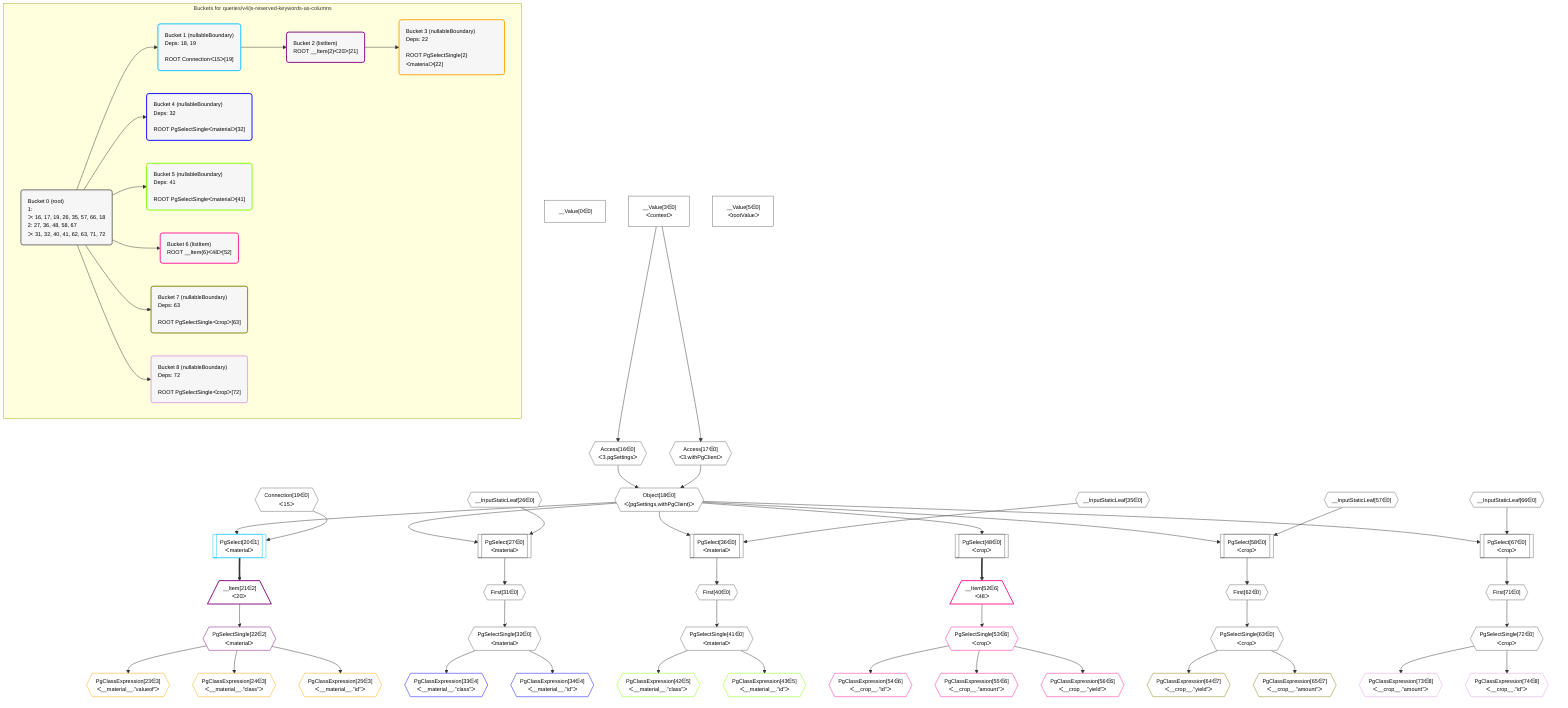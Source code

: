 %%{init: {'themeVariables': { 'fontSize': '12px'}}}%%
graph TD
    classDef path fill:#eee,stroke:#000,color:#000
    classDef plan fill:#fff,stroke-width:1px,color:#000
    classDef itemplan fill:#fff,stroke-width:2px,color:#000
    classDef unbatchedplan fill:#dff,stroke-width:1px,color:#000
    classDef sideeffectplan fill:#fcc,stroke-width:2px,color:#000
    classDef bucket fill:#f6f6f6,color:#000,stroke-width:2px,text-align:left


    %% define steps
    __Value0["__Value[0∈0]"]:::plan
    __Value3["__Value[3∈0]<br />ᐸcontextᐳ"]:::plan
    __Value5["__Value[5∈0]<br />ᐸrootValueᐳ"]:::plan
    Access16{{"Access[16∈0]<br />ᐸ3.pgSettingsᐳ"}}:::plan
    Access17{{"Access[17∈0]<br />ᐸ3.withPgClientᐳ"}}:::plan
    Object18{{"Object[18∈0]<br />ᐸ{pgSettings,withPgClient}ᐳ"}}:::plan
    Connection19{{"Connection[19∈0]<br />ᐸ15ᐳ"}}:::plan
    PgSelect20[["PgSelect[20∈1]<br />ᐸmaterialᐳ"]]:::plan
    __Item21[/"__Item[21∈2]<br />ᐸ20ᐳ"\]:::itemplan
    PgSelectSingle22{{"PgSelectSingle[22∈2]<br />ᐸmaterialᐳ"}}:::plan
    PgClassExpression23{{"PgClassExpression[23∈3]<br />ᐸ__material__.”valueof”ᐳ"}}:::plan
    PgClassExpression24{{"PgClassExpression[24∈3]<br />ᐸ__material__.”class”ᐳ"}}:::plan
    PgClassExpression25{{"PgClassExpression[25∈3]<br />ᐸ__material__.”id”ᐳ"}}:::plan
    __InputStaticLeaf26{{"__InputStaticLeaf[26∈0]"}}:::plan
    PgSelect27[["PgSelect[27∈0]<br />ᐸmaterialᐳ"]]:::plan
    First31{{"First[31∈0]"}}:::plan
    PgSelectSingle32{{"PgSelectSingle[32∈0]<br />ᐸmaterialᐳ"}}:::plan
    PgClassExpression33{{"PgClassExpression[33∈4]<br />ᐸ__material__.”class”ᐳ"}}:::plan
    PgClassExpression34{{"PgClassExpression[34∈4]<br />ᐸ__material__.”id”ᐳ"}}:::plan
    __InputStaticLeaf35{{"__InputStaticLeaf[35∈0]"}}:::plan
    PgSelect36[["PgSelect[36∈0]<br />ᐸmaterialᐳ"]]:::plan
    First40{{"First[40∈0]"}}:::plan
    PgSelectSingle41{{"PgSelectSingle[41∈0]<br />ᐸmaterialᐳ"}}:::plan
    PgClassExpression42{{"PgClassExpression[42∈5]<br />ᐸ__material__.”class”ᐳ"}}:::plan
    PgClassExpression43{{"PgClassExpression[43∈5]<br />ᐸ__material__.”id”ᐳ"}}:::plan
    PgSelect48[["PgSelect[48∈0]<br />ᐸcropᐳ"]]:::plan
    __Item52[/"__Item[52∈6]<br />ᐸ48ᐳ"\]:::itemplan
    PgSelectSingle53{{"PgSelectSingle[53∈6]<br />ᐸcropᐳ"}}:::plan
    PgClassExpression54{{"PgClassExpression[54∈6]<br />ᐸ__crop__.”id”ᐳ"}}:::plan
    PgClassExpression55{{"PgClassExpression[55∈6]<br />ᐸ__crop__.”amount”ᐳ"}}:::plan
    PgClassExpression56{{"PgClassExpression[56∈6]<br />ᐸ__crop__.”yield”ᐳ"}}:::plan
    __InputStaticLeaf57{{"__InputStaticLeaf[57∈0]"}}:::plan
    PgSelect58[["PgSelect[58∈0]<br />ᐸcropᐳ"]]:::plan
    First62{{"First[62∈0]"}}:::plan
    PgSelectSingle63{{"PgSelectSingle[63∈0]<br />ᐸcropᐳ"}}:::plan
    PgClassExpression64{{"PgClassExpression[64∈7]<br />ᐸ__crop__.”yield”ᐳ"}}:::plan
    PgClassExpression65{{"PgClassExpression[65∈7]<br />ᐸ__crop__.”amount”ᐳ"}}:::plan
    __InputStaticLeaf66{{"__InputStaticLeaf[66∈0]"}}:::plan
    PgSelect67[["PgSelect[67∈0]<br />ᐸcropᐳ"]]:::plan
    First71{{"First[71∈0]"}}:::plan
    PgSelectSingle72{{"PgSelectSingle[72∈0]<br />ᐸcropᐳ"}}:::plan
    PgClassExpression73{{"PgClassExpression[73∈8]<br />ᐸ__crop__.”amount”ᐳ"}}:::plan
    PgClassExpression74{{"PgClassExpression[74∈8]<br />ᐸ__crop__.”id”ᐳ"}}:::plan

    %% plan dependencies
    __Value3 --> Access16
    __Value3 --> Access17
    Access16 & Access17 --> Object18
    Object18 & Connection19 --> PgSelect20
    PgSelect20 ==> __Item21
    __Item21 --> PgSelectSingle22
    PgSelectSingle22 --> PgClassExpression23
    PgSelectSingle22 --> PgClassExpression24
    PgSelectSingle22 --> PgClassExpression25
    Object18 & __InputStaticLeaf26 --> PgSelect27
    PgSelect27 --> First31
    First31 --> PgSelectSingle32
    PgSelectSingle32 --> PgClassExpression33
    PgSelectSingle32 --> PgClassExpression34
    Object18 & __InputStaticLeaf35 --> PgSelect36
    PgSelect36 --> First40
    First40 --> PgSelectSingle41
    PgSelectSingle41 --> PgClassExpression42
    PgSelectSingle41 --> PgClassExpression43
    Object18 --> PgSelect48
    PgSelect48 ==> __Item52
    __Item52 --> PgSelectSingle53
    PgSelectSingle53 --> PgClassExpression54
    PgSelectSingle53 --> PgClassExpression55
    PgSelectSingle53 --> PgClassExpression56
    Object18 & __InputStaticLeaf57 --> PgSelect58
    PgSelect58 --> First62
    First62 --> PgSelectSingle63
    PgSelectSingle63 --> PgClassExpression64
    PgSelectSingle63 --> PgClassExpression65
    Object18 & __InputStaticLeaf66 --> PgSelect67
    PgSelect67 --> First71
    First71 --> PgSelectSingle72
    PgSelectSingle72 --> PgClassExpression73
    PgSelectSingle72 --> PgClassExpression74

    subgraph "Buckets for queries/v4/js-reserved-keywords-as-columns"
    Bucket0("Bucket 0 (root)<br />1: <br />ᐳ: 16, 17, 19, 26, 35, 57, 66, 18<br />2: 27, 36, 48, 58, 67<br />ᐳ: 31, 32, 40, 41, 62, 63, 71, 72"):::bucket
    classDef bucket0 stroke:#696969
    class Bucket0,__Value0,__Value3,__Value5,Access16,Access17,Object18,Connection19,__InputStaticLeaf26,PgSelect27,First31,PgSelectSingle32,__InputStaticLeaf35,PgSelect36,First40,PgSelectSingle41,PgSelect48,__InputStaticLeaf57,PgSelect58,First62,PgSelectSingle63,__InputStaticLeaf66,PgSelect67,First71,PgSelectSingle72 bucket0
    Bucket1("Bucket 1 (nullableBoundary)<br />Deps: 18, 19<br /><br />ROOT Connectionᐸ15ᐳ[19]"):::bucket
    classDef bucket1 stroke:#00bfff
    class Bucket1,PgSelect20 bucket1
    Bucket2("Bucket 2 (listItem)<br />ROOT __Item{2}ᐸ20ᐳ[21]"):::bucket
    classDef bucket2 stroke:#7f007f
    class Bucket2,__Item21,PgSelectSingle22 bucket2
    Bucket3("Bucket 3 (nullableBoundary)<br />Deps: 22<br /><br />ROOT PgSelectSingle{2}ᐸmaterialᐳ[22]"):::bucket
    classDef bucket3 stroke:#ffa500
    class Bucket3,PgClassExpression23,PgClassExpression24,PgClassExpression25 bucket3
    Bucket4("Bucket 4 (nullableBoundary)<br />Deps: 32<br /><br />ROOT PgSelectSingleᐸmaterialᐳ[32]"):::bucket
    classDef bucket4 stroke:#0000ff
    class Bucket4,PgClassExpression33,PgClassExpression34 bucket4
    Bucket5("Bucket 5 (nullableBoundary)<br />Deps: 41<br /><br />ROOT PgSelectSingleᐸmaterialᐳ[41]"):::bucket
    classDef bucket5 stroke:#7fff00
    class Bucket5,PgClassExpression42,PgClassExpression43 bucket5
    Bucket6("Bucket 6 (listItem)<br />ROOT __Item{6}ᐸ48ᐳ[52]"):::bucket
    classDef bucket6 stroke:#ff1493
    class Bucket6,__Item52,PgSelectSingle53,PgClassExpression54,PgClassExpression55,PgClassExpression56 bucket6
    Bucket7("Bucket 7 (nullableBoundary)<br />Deps: 63<br /><br />ROOT PgSelectSingleᐸcropᐳ[63]"):::bucket
    classDef bucket7 stroke:#808000
    class Bucket7,PgClassExpression64,PgClassExpression65 bucket7
    Bucket8("Bucket 8 (nullableBoundary)<br />Deps: 72<br /><br />ROOT PgSelectSingleᐸcropᐳ[72]"):::bucket
    classDef bucket8 stroke:#dda0dd
    class Bucket8,PgClassExpression73,PgClassExpression74 bucket8
    Bucket0 --> Bucket1 & Bucket4 & Bucket5 & Bucket6 & Bucket7 & Bucket8
    Bucket1 --> Bucket2
    Bucket2 --> Bucket3
    end